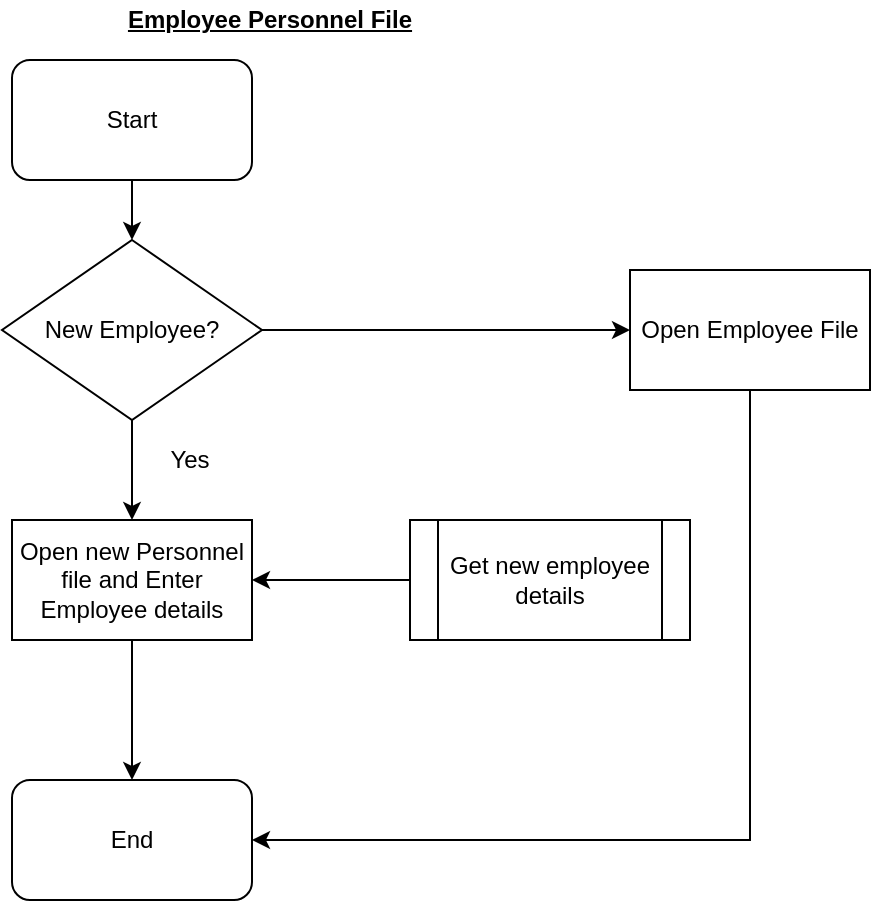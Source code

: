 <mxfile version="13.5.3" type="github">
  <diagram id="SMCiBKOHWAA4tu-1QiV0" name="Page-1">
    <mxGraphModel dx="1038" dy="547" grid="1" gridSize="10" guides="1" tooltips="1" connect="1" arrows="1" fold="1" page="1" pageScale="1" pageWidth="850" pageHeight="1100" math="0" shadow="0">
      <root>
        <mxCell id="0" />
        <mxCell id="1" parent="0" />
        <mxCell id="OxawustAhdmAcx-qUKI6-17" value="" style="edgeStyle=orthogonalEdgeStyle;rounded=0;orthogonalLoop=1;jettySize=auto;html=1;" edge="1" parent="1" source="OxawustAhdmAcx-qUKI6-1" target="OxawustAhdmAcx-qUKI6-15">
          <mxGeometry relative="1" as="geometry" />
        </mxCell>
        <mxCell id="OxawustAhdmAcx-qUKI6-1" value="Start" style="rounded=1;whiteSpace=wrap;html=1;" vertex="1" parent="1">
          <mxGeometry x="171" y="70" width="120" height="60" as="geometry" />
        </mxCell>
        <mxCell id="OxawustAhdmAcx-qUKI6-11" value="" style="edgeStyle=orthogonalEdgeStyle;rounded=0;orthogonalLoop=1;jettySize=auto;html=1;" edge="1" parent="1" source="OxawustAhdmAcx-qUKI6-8" target="OxawustAhdmAcx-qUKI6-10">
          <mxGeometry relative="1" as="geometry" />
        </mxCell>
        <mxCell id="OxawustAhdmAcx-qUKI6-8" value="Open new Personnel file and Enter Employee details" style="whiteSpace=wrap;html=1;rounded=0;" vertex="1" parent="1">
          <mxGeometry x="171" y="300" width="120" height="60" as="geometry" />
        </mxCell>
        <mxCell id="OxawustAhdmAcx-qUKI6-10" value="End" style="rounded=1;whiteSpace=wrap;html=1;" vertex="1" parent="1">
          <mxGeometry x="171" y="430" width="120" height="60" as="geometry" />
        </mxCell>
        <mxCell id="OxawustAhdmAcx-qUKI6-19" value="" style="edgeStyle=orthogonalEdgeStyle;rounded=0;orthogonalLoop=1;jettySize=auto;html=1;" edge="1" parent="1" source="OxawustAhdmAcx-qUKI6-13" target="OxawustAhdmAcx-qUKI6-8">
          <mxGeometry relative="1" as="geometry" />
        </mxCell>
        <mxCell id="OxawustAhdmAcx-qUKI6-13" value="Get new employee details" style="shape=process;whiteSpace=wrap;html=1;backgroundOutline=1;" vertex="1" parent="1">
          <mxGeometry x="370" y="300" width="140" height="60" as="geometry" />
        </mxCell>
        <mxCell id="OxawustAhdmAcx-qUKI6-14" value="Employee Personnel File" style="text;html=1;strokeColor=none;fillColor=none;align=center;verticalAlign=middle;whiteSpace=wrap;rounded=0;fontStyle=5" vertex="1" parent="1">
          <mxGeometry x="220" y="40" width="160" height="20" as="geometry" />
        </mxCell>
        <mxCell id="OxawustAhdmAcx-qUKI6-18" value="" style="edgeStyle=orthogonalEdgeStyle;rounded=0;orthogonalLoop=1;jettySize=auto;html=1;" edge="1" parent="1" source="OxawustAhdmAcx-qUKI6-15" target="OxawustAhdmAcx-qUKI6-8">
          <mxGeometry relative="1" as="geometry" />
        </mxCell>
        <mxCell id="OxawustAhdmAcx-qUKI6-22" value="" style="edgeStyle=orthogonalEdgeStyle;rounded=0;orthogonalLoop=1;jettySize=auto;html=1;" edge="1" parent="1" source="OxawustAhdmAcx-qUKI6-15" target="OxawustAhdmAcx-qUKI6-21">
          <mxGeometry relative="1" as="geometry" />
        </mxCell>
        <mxCell id="OxawustAhdmAcx-qUKI6-15" value="New Employee?" style="rhombus;whiteSpace=wrap;html=1;" vertex="1" parent="1">
          <mxGeometry x="166" y="160" width="130" height="90" as="geometry" />
        </mxCell>
        <mxCell id="OxawustAhdmAcx-qUKI6-20" value="Yes" style="text;html=1;strokeColor=none;fillColor=none;align=center;verticalAlign=middle;whiteSpace=wrap;rounded=0;" vertex="1" parent="1">
          <mxGeometry x="240" y="260" width="40" height="20" as="geometry" />
        </mxCell>
        <mxCell id="OxawustAhdmAcx-qUKI6-24" style="edgeStyle=orthogonalEdgeStyle;rounded=0;orthogonalLoop=1;jettySize=auto;html=1;exitX=0.5;exitY=1;exitDx=0;exitDy=0;entryX=1;entryY=0.5;entryDx=0;entryDy=0;" edge="1" parent="1" source="OxawustAhdmAcx-qUKI6-21" target="OxawustAhdmAcx-qUKI6-10">
          <mxGeometry relative="1" as="geometry" />
        </mxCell>
        <mxCell id="OxawustAhdmAcx-qUKI6-21" value="Open Employee File" style="whiteSpace=wrap;html=1;" vertex="1" parent="1">
          <mxGeometry x="480" y="175" width="120" height="60" as="geometry" />
        </mxCell>
      </root>
    </mxGraphModel>
  </diagram>
</mxfile>

